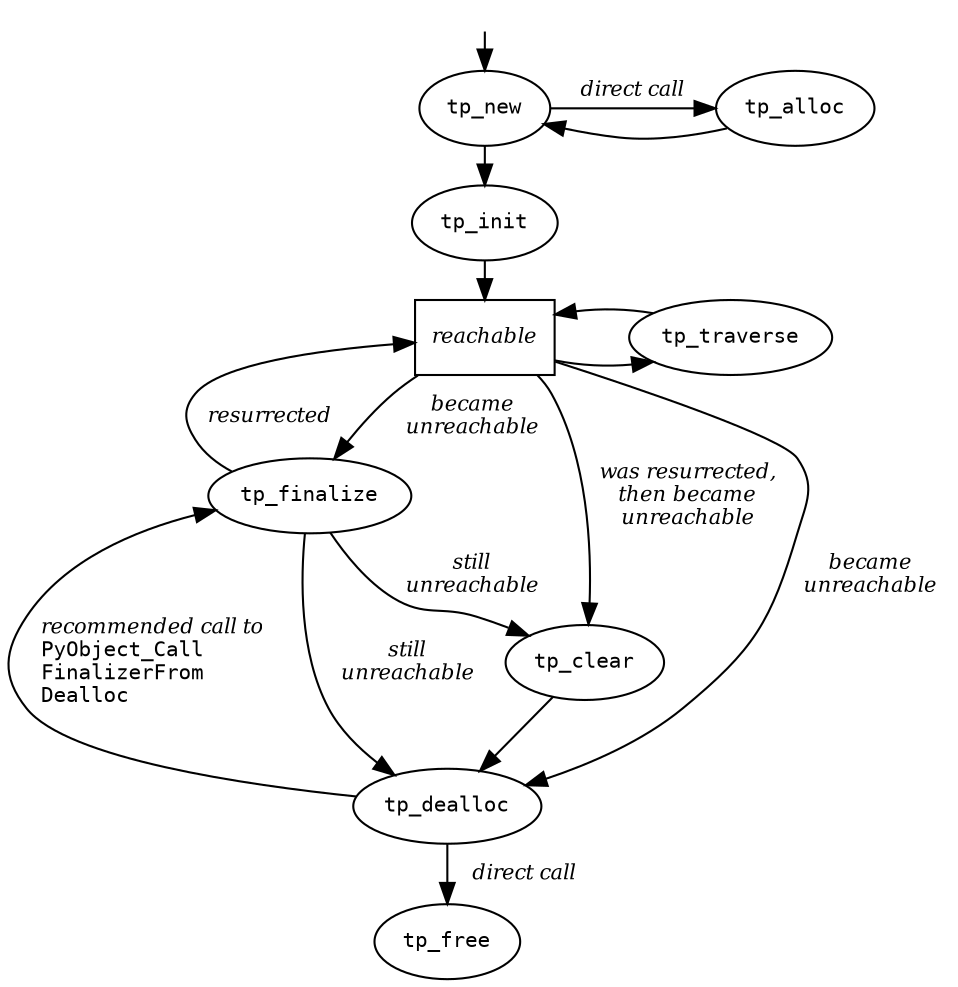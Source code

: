 digraph "Life Events" {
   graph [
     fontname="svg"
     fontsize=10.0
     id="life_events_graph"
     layout="dot"
     ranksep=0.25
     stylesheet="lifecycle.dot.css"
   ]
   node [
     fontname="Courier"
     fontsize=10.0
   ]
   edge [
     fontname="Times-Italic"
     fontsize=10.0
   ]

   "start" [fontname="Times-Italic" shape=plain label=<  start  > style=invis]
   {
     rank="same"
     "tp_new" [href="typeobj.html#c.PyTypeObject.tp_new" target="_top"]
     "tp_alloc" [href="typeobj.html#c.PyTypeObject.tp_alloc" target="_top"]
   }
   "tp_init" [href="typeobj.html#c.PyTypeObject.tp_init" target="_top"]
   {
     rank="same"
     "reachable" [fontname="Times-Italic" shape=box]
     "tp_traverse" [
       href="typeobj.html#c.PyTypeObject.tp_traverse"
       target="_top"
     ]
   }
   "tp_finalize" [href="typeobj.html#c.PyTypeObject.tp_finalize" target="_top"]
   "tp_clear" [href="typeobj.html#c.PyTypeObject.tp_clear" target="_top"]
   "tp_dealloc" [
     href="typeobj.html#c.PyTypeObject.tp_dealloc"
     ordering="in"
     target="_top"
   ]
   "tp_free" [href="typeobj.html#c.PyTypeObject.tp_free" target="_top"]

   "start" -> "tp_new"
   "tp_new" -> "tp_alloc" [label=<  direct call  >]
   "tp_alloc" -> "tp_new" [label=<    >]
   "tp_new" -> "tp_init"
   "tp_init" -> "reachable"
   "reachable" -> "tp_traverse"
   "tp_traverse" -> "reachable"
   "reachable" -> "tp_clear" [
     label=<  was resurrected,  <br/>  then became  <br/>  unreachable  >
   ]
   "reachable" -> "tp_finalize" [dir="back" label=<  resurrected  >]
   "reachable" -> "tp_finalize" [label=<  became  <br/>  unreachable  >]
   "tp_finalize" -> "tp_clear" [label=<  still  <br/>  unreachable  >]
   "tp_finalize" -> "tp_dealloc" [
     dir="back"
     href="lifecycle.html#c.PyObject_CallFinalizerFromDealloc"
     label=<
       <table border="0" cellborder="0" cellpadding="0" cellspacing="0">
         <tr>
           <td rowspan="4">  </td>
           <td align="left">recommended call to</td>
         </tr>
         <tr>
           <td align="left"><font face="Courier">PyObject_Call</font></td>
         </tr>
         <tr>
           <td align="left"><font face="Courier">FinalizerFrom</font></td>
         </tr>
         <tr><td align="left"><font face="Courier">Dealloc</font></td></tr>
       </table>
     >
     target="_top"
   ]
   "tp_finalize" -> "tp_dealloc" [label=<  still  <br/>  unreachable  >]
   "tp_clear" -> "tp_dealloc" [label=<    >]
   "reachable" -> "tp_dealloc" [label=<  became  <br/>  unreachable  >]
   "tp_dealloc" -> "tp_free" [label=<    direct call  >]
}
